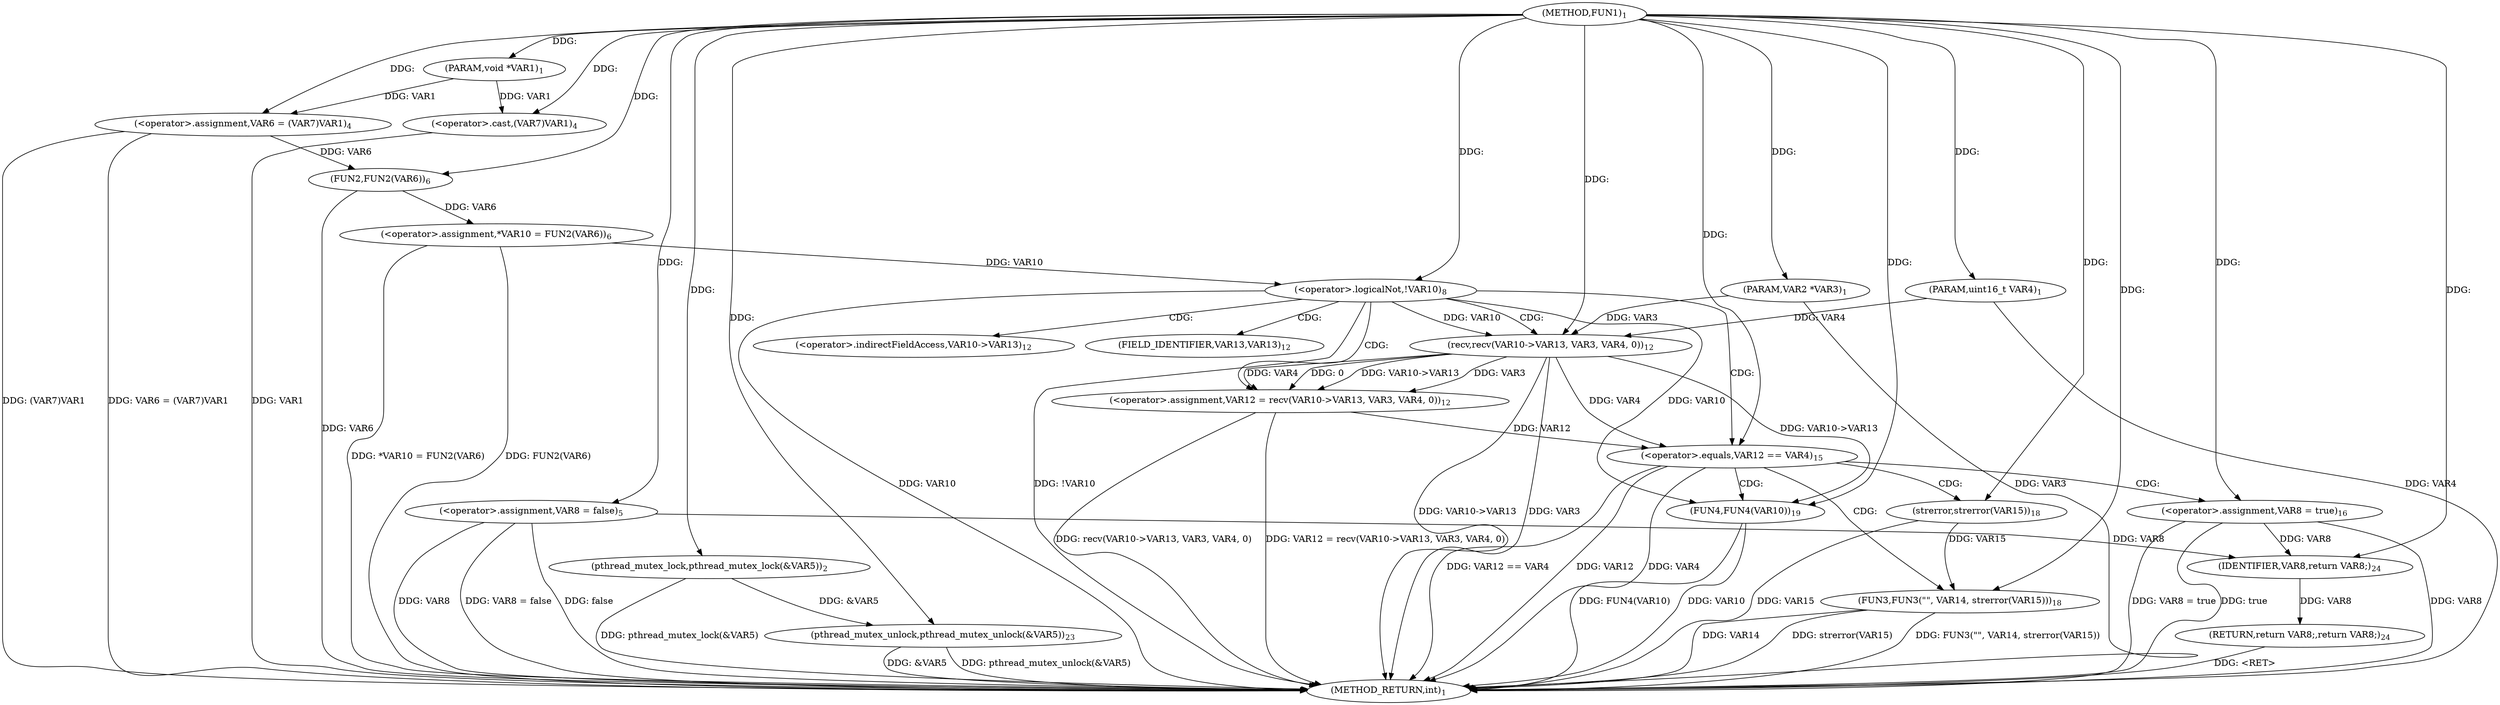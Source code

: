 digraph "FUN1" {  
"8" [label = <(METHOD,FUN1)<SUB>1</SUB>> ]
"69" [label = <(METHOD_RETURN,int)<SUB>1</SUB>> ]
"9" [label = <(PARAM,void *VAR1)<SUB>1</SUB>> ]
"10" [label = <(PARAM,VAR2 *VAR3)<SUB>1</SUB>> ]
"11" [label = <(PARAM,uint16_t VAR4)<SUB>1</SUB>> ]
"13" [label = <(pthread_mutex_lock,pthread_mutex_lock(&amp;VAR5))<SUB>2</SUB>> ]
"17" [label = <(&lt;operator&gt;.assignment,VAR6 = (VAR7)VAR1)<SUB>4</SUB>> ]
"23" [label = <(&lt;operator&gt;.assignment,VAR8 = false)<SUB>5</SUB>> ]
"27" [label = <(&lt;operator&gt;.assignment,*VAR10 = FUN2(VAR6))<SUB>6</SUB>> ]
"37" [label = <(&lt;operator&gt;.assignment,VAR12 = recv(VAR10-&gt;VAR13, VAR3, VAR4, 0))<SUB>12</SUB>> ]
"64" [label = <(pthread_mutex_unlock,pthread_mutex_unlock(&amp;VAR5))<SUB>23</SUB>> ]
"67" [label = <(RETURN,return VAR8;,return VAR8;)<SUB>24</SUB>> ]
"32" [label = <(&lt;operator&gt;.logicalNot,!VAR10)<SUB>8</SUB>> ]
"47" [label = <(&lt;operator&gt;.equals,VAR12 == VAR4)<SUB>15</SUB>> ]
"68" [label = <(IDENTIFIER,VAR8,return VAR8;)<SUB>24</SUB>> ]
"19" [label = <(&lt;operator&gt;.cast,(VAR7)VAR1)<SUB>4</SUB>> ]
"29" [label = <(FUN2,FUN2(VAR6))<SUB>6</SUB>> ]
"39" [label = <(recv,recv(VAR10-&gt;VAR13, VAR3, VAR4, 0))<SUB>12</SUB>> ]
"51" [label = <(&lt;operator&gt;.assignment,VAR8 = true)<SUB>16</SUB>> ]
"56" [label = <(FUN3,FUN3(&quot;&quot;, VAR14, strerror(VAR15)))<SUB>18</SUB>> ]
"61" [label = <(FUN4,FUN4(VAR10))<SUB>19</SUB>> ]
"59" [label = <(strerror,strerror(VAR15))<SUB>18</SUB>> ]
"40" [label = <(&lt;operator&gt;.indirectFieldAccess,VAR10-&gt;VAR13)<SUB>12</SUB>> ]
"42" [label = <(FIELD_IDENTIFIER,VAR13,VAR13)<SUB>12</SUB>> ]
  "67" -> "69"  [ label = "DDG: &lt;RET&gt;"] 
  "10" -> "69"  [ label = "DDG: VAR3"] 
  "11" -> "69"  [ label = "DDG: VAR4"] 
  "13" -> "69"  [ label = "DDG: pthread_mutex_lock(&amp;VAR5)"] 
  "19" -> "69"  [ label = "DDG: VAR1"] 
  "17" -> "69"  [ label = "DDG: (VAR7)VAR1"] 
  "17" -> "69"  [ label = "DDG: VAR6 = (VAR7)VAR1"] 
  "23" -> "69"  [ label = "DDG: VAR8"] 
  "23" -> "69"  [ label = "DDG: VAR8 = false"] 
  "29" -> "69"  [ label = "DDG: VAR6"] 
  "27" -> "69"  [ label = "DDG: FUN2(VAR6)"] 
  "27" -> "69"  [ label = "DDG: *VAR10 = FUN2(VAR6)"] 
  "32" -> "69"  [ label = "DDG: VAR10"] 
  "32" -> "69"  [ label = "DDG: !VAR10"] 
  "39" -> "69"  [ label = "DDG: VAR10-&gt;VAR13"] 
  "39" -> "69"  [ label = "DDG: VAR3"] 
  "37" -> "69"  [ label = "DDG: recv(VAR10-&gt;VAR13, VAR3, VAR4, 0)"] 
  "37" -> "69"  [ label = "DDG: VAR12 = recv(VAR10-&gt;VAR13, VAR3, VAR4, 0)"] 
  "47" -> "69"  [ label = "DDG: VAR12"] 
  "47" -> "69"  [ label = "DDG: VAR4"] 
  "47" -> "69"  [ label = "DDG: VAR12 == VAR4"] 
  "56" -> "69"  [ label = "DDG: strerror(VAR15)"] 
  "56" -> "69"  [ label = "DDG: FUN3(&quot;&quot;, VAR14, strerror(VAR15))"] 
  "61" -> "69"  [ label = "DDG: VAR10"] 
  "61" -> "69"  [ label = "DDG: FUN4(VAR10)"] 
  "51" -> "69"  [ label = "DDG: VAR8"] 
  "51" -> "69"  [ label = "DDG: VAR8 = true"] 
  "64" -> "69"  [ label = "DDG: &amp;VAR5"] 
  "64" -> "69"  [ label = "DDG: pthread_mutex_unlock(&amp;VAR5)"] 
  "56" -> "69"  [ label = "DDG: VAR14"] 
  "23" -> "69"  [ label = "DDG: false"] 
  "59" -> "69"  [ label = "DDG: VAR15"] 
  "51" -> "69"  [ label = "DDG: true"] 
  "8" -> "9"  [ label = "DDG: "] 
  "8" -> "10"  [ label = "DDG: "] 
  "8" -> "11"  [ label = "DDG: "] 
  "9" -> "17"  [ label = "DDG: VAR1"] 
  "8" -> "17"  [ label = "DDG: "] 
  "8" -> "23"  [ label = "DDG: "] 
  "29" -> "27"  [ label = "DDG: VAR6"] 
  "39" -> "37"  [ label = "DDG: VAR10-&gt;VAR13"] 
  "39" -> "37"  [ label = "DDG: VAR3"] 
  "39" -> "37"  [ label = "DDG: VAR4"] 
  "39" -> "37"  [ label = "DDG: 0"] 
  "68" -> "67"  [ label = "DDG: VAR8"] 
  "8" -> "13"  [ label = "DDG: "] 
  "13" -> "64"  [ label = "DDG: &amp;VAR5"] 
  "8" -> "64"  [ label = "DDG: "] 
  "23" -> "68"  [ label = "DDG: VAR8"] 
  "51" -> "68"  [ label = "DDG: VAR8"] 
  "8" -> "68"  [ label = "DDG: "] 
  "9" -> "19"  [ label = "DDG: VAR1"] 
  "8" -> "19"  [ label = "DDG: "] 
  "17" -> "29"  [ label = "DDG: VAR6"] 
  "8" -> "29"  [ label = "DDG: "] 
  "27" -> "32"  [ label = "DDG: VAR10"] 
  "8" -> "32"  [ label = "DDG: "] 
  "32" -> "39"  [ label = "DDG: VAR10"] 
  "10" -> "39"  [ label = "DDG: VAR3"] 
  "8" -> "39"  [ label = "DDG: "] 
  "11" -> "39"  [ label = "DDG: VAR4"] 
  "37" -> "47"  [ label = "DDG: VAR12"] 
  "8" -> "47"  [ label = "DDG: "] 
  "39" -> "47"  [ label = "DDG: VAR4"] 
  "8" -> "51"  [ label = "DDG: "] 
  "8" -> "56"  [ label = "DDG: "] 
  "59" -> "56"  [ label = "DDG: VAR15"] 
  "32" -> "61"  [ label = "DDG: VAR10"] 
  "39" -> "61"  [ label = "DDG: VAR10-&gt;VAR13"] 
  "8" -> "61"  [ label = "DDG: "] 
  "8" -> "59"  [ label = "DDG: "] 
  "32" -> "40"  [ label = "CDG: "] 
  "32" -> "47"  [ label = "CDG: "] 
  "32" -> "42"  [ label = "CDG: "] 
  "32" -> "37"  [ label = "CDG: "] 
  "32" -> "39"  [ label = "CDG: "] 
  "47" -> "61"  [ label = "CDG: "] 
  "47" -> "59"  [ label = "CDG: "] 
  "47" -> "51"  [ label = "CDG: "] 
  "47" -> "56"  [ label = "CDG: "] 
}
